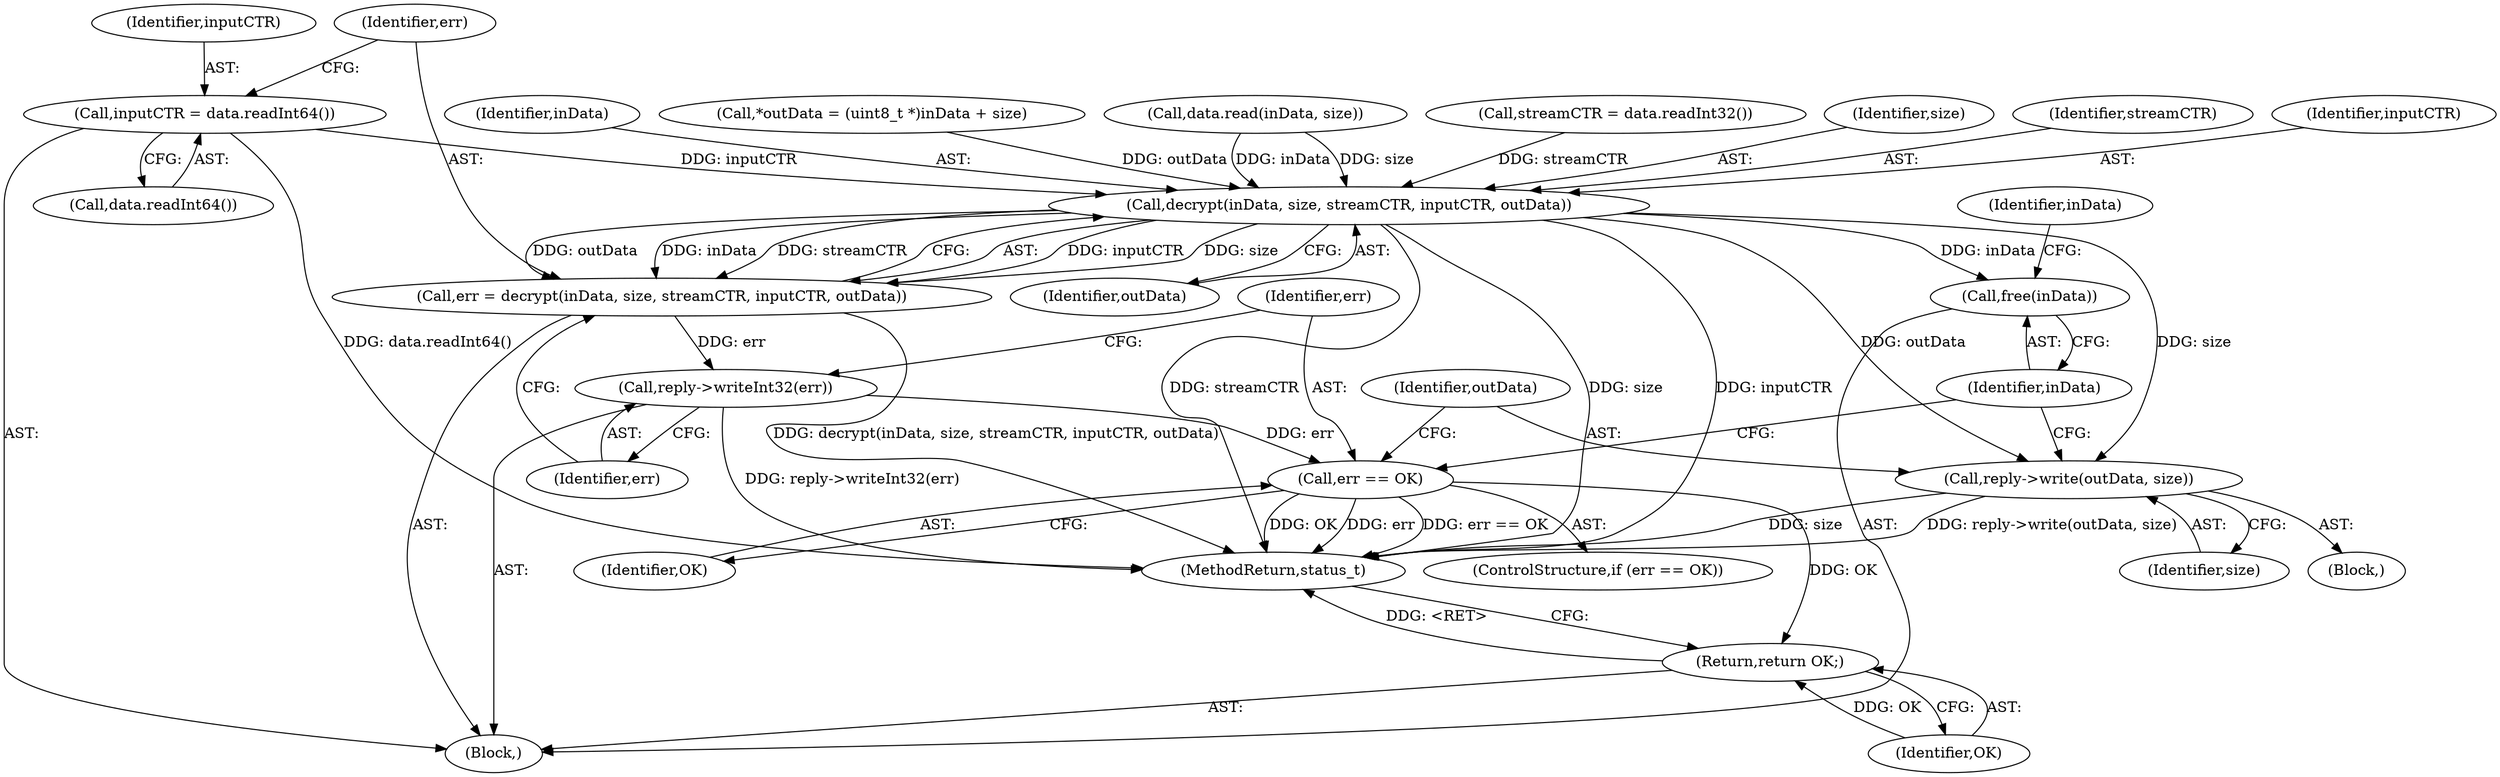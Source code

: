 digraph "0_Android_c82e31a7039a03dca7b37c65b7890ba5c1e18ced@API" {
"1000363" [label="(Call,inputCTR = data.readInt64())"];
"1000369" [label="(Call,decrypt(inData, size, streamCTR, inputCTR, outData))"];
"1000367" [label="(Call,err = decrypt(inData, size, streamCTR, inputCTR, outData))"];
"1000375" [label="(Call,reply->writeInt32(err))"];
"1000378" [label="(Call,err == OK)"];
"1000392" [label="(Return,return OK;)"];
"1000382" [label="(Call,reply->write(outData, size))"];
"1000385" [label="(Call,free(inData))"];
"1000369" [label="(Call,decrypt(inData, size, streamCTR, inputCTR, outData))"];
"1000392" [label="(Return,return OK;)"];
"1000388" [label="(Identifier,inData)"];
"1000380" [label="(Identifier,OK)"];
"1000355" [label="(Call,data.read(inData, size))"];
"1000367" [label="(Call,err = decrypt(inData, size, streamCTR, inputCTR, outData))"];
"1000385" [label="(Call,free(inData))"];
"1000393" [label="(Identifier,OK)"];
"1000374" [label="(Identifier,outData)"];
"1000368" [label="(Identifier,err)"];
"1000314" [label="(Block,)"];
"1000376" [label="(Identifier,err)"];
"1000365" [label="(Call,data.readInt64())"];
"1000359" [label="(Call,streamCTR = data.readInt32())"];
"1000375" [label="(Call,reply->writeInt32(err))"];
"1000371" [label="(Identifier,size)"];
"1000382" [label="(Call,reply->write(outData, size))"];
"1000377" [label="(ControlStructure,if (err == OK))"];
"1000381" [label="(Block,)"];
"1000379" [label="(Identifier,err)"];
"1000372" [label="(Identifier,streamCTR)"];
"1000364" [label="(Identifier,inputCTR)"];
"1000363" [label="(Call,inputCTR = data.readInt64())"];
"1000373" [label="(Identifier,inputCTR)"];
"1000378" [label="(Call,err == OK)"];
"1000370" [label="(Identifier,inData)"];
"1000386" [label="(Identifier,inData)"];
"1000384" [label="(Identifier,size)"];
"1000383" [label="(Identifier,outData)"];
"1000348" [label="(Call,*outData = (uint8_t *)inData + size)"];
"1000401" [label="(MethodReturn,status_t)"];
"1000363" -> "1000314"  [label="AST: "];
"1000363" -> "1000365"  [label="CFG: "];
"1000364" -> "1000363"  [label="AST: "];
"1000365" -> "1000363"  [label="AST: "];
"1000368" -> "1000363"  [label="CFG: "];
"1000363" -> "1000401"  [label="DDG: data.readInt64()"];
"1000363" -> "1000369"  [label="DDG: inputCTR"];
"1000369" -> "1000367"  [label="AST: "];
"1000369" -> "1000374"  [label="CFG: "];
"1000370" -> "1000369"  [label="AST: "];
"1000371" -> "1000369"  [label="AST: "];
"1000372" -> "1000369"  [label="AST: "];
"1000373" -> "1000369"  [label="AST: "];
"1000374" -> "1000369"  [label="AST: "];
"1000367" -> "1000369"  [label="CFG: "];
"1000369" -> "1000401"  [label="DDG: inputCTR"];
"1000369" -> "1000401"  [label="DDG: streamCTR"];
"1000369" -> "1000401"  [label="DDG: size"];
"1000369" -> "1000367"  [label="DDG: inputCTR"];
"1000369" -> "1000367"  [label="DDG: size"];
"1000369" -> "1000367"  [label="DDG: outData"];
"1000369" -> "1000367"  [label="DDG: inData"];
"1000369" -> "1000367"  [label="DDG: streamCTR"];
"1000355" -> "1000369"  [label="DDG: inData"];
"1000355" -> "1000369"  [label="DDG: size"];
"1000359" -> "1000369"  [label="DDG: streamCTR"];
"1000348" -> "1000369"  [label="DDG: outData"];
"1000369" -> "1000382"  [label="DDG: outData"];
"1000369" -> "1000382"  [label="DDG: size"];
"1000369" -> "1000385"  [label="DDG: inData"];
"1000367" -> "1000314"  [label="AST: "];
"1000368" -> "1000367"  [label="AST: "];
"1000376" -> "1000367"  [label="CFG: "];
"1000367" -> "1000401"  [label="DDG: decrypt(inData, size, streamCTR, inputCTR, outData)"];
"1000367" -> "1000375"  [label="DDG: err"];
"1000375" -> "1000314"  [label="AST: "];
"1000375" -> "1000376"  [label="CFG: "];
"1000376" -> "1000375"  [label="AST: "];
"1000379" -> "1000375"  [label="CFG: "];
"1000375" -> "1000401"  [label="DDG: reply->writeInt32(err)"];
"1000375" -> "1000378"  [label="DDG: err"];
"1000378" -> "1000377"  [label="AST: "];
"1000378" -> "1000380"  [label="CFG: "];
"1000379" -> "1000378"  [label="AST: "];
"1000380" -> "1000378"  [label="AST: "];
"1000383" -> "1000378"  [label="CFG: "];
"1000386" -> "1000378"  [label="CFG: "];
"1000378" -> "1000401"  [label="DDG: OK"];
"1000378" -> "1000401"  [label="DDG: err"];
"1000378" -> "1000401"  [label="DDG: err == OK"];
"1000378" -> "1000392"  [label="DDG: OK"];
"1000392" -> "1000314"  [label="AST: "];
"1000392" -> "1000393"  [label="CFG: "];
"1000393" -> "1000392"  [label="AST: "];
"1000401" -> "1000392"  [label="CFG: "];
"1000392" -> "1000401"  [label="DDG: <RET>"];
"1000393" -> "1000392"  [label="DDG: OK"];
"1000382" -> "1000381"  [label="AST: "];
"1000382" -> "1000384"  [label="CFG: "];
"1000383" -> "1000382"  [label="AST: "];
"1000384" -> "1000382"  [label="AST: "];
"1000386" -> "1000382"  [label="CFG: "];
"1000382" -> "1000401"  [label="DDG: size"];
"1000382" -> "1000401"  [label="DDG: reply->write(outData, size)"];
"1000385" -> "1000314"  [label="AST: "];
"1000385" -> "1000386"  [label="CFG: "];
"1000386" -> "1000385"  [label="AST: "];
"1000388" -> "1000385"  [label="CFG: "];
}
